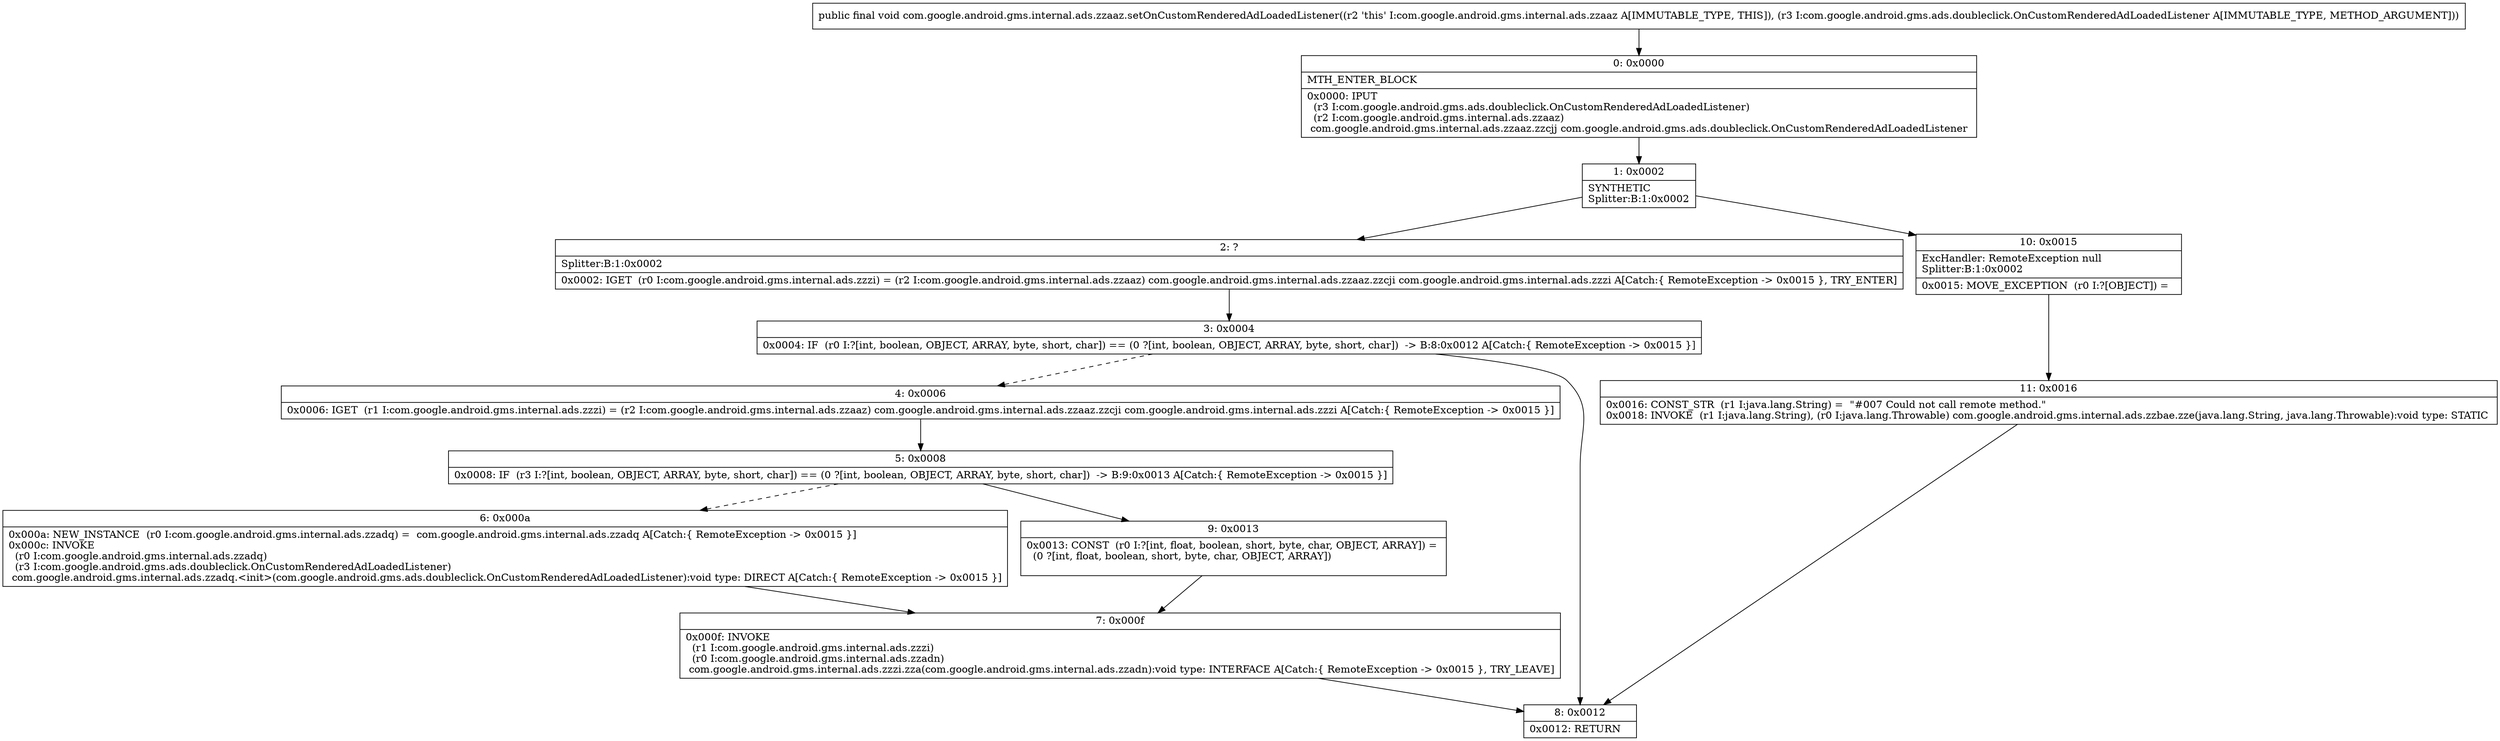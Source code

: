 digraph "CFG forcom.google.android.gms.internal.ads.zzaaz.setOnCustomRenderedAdLoadedListener(Lcom\/google\/android\/gms\/ads\/doubleclick\/OnCustomRenderedAdLoadedListener;)V" {
Node_0 [shape=record,label="{0\:\ 0x0000|MTH_ENTER_BLOCK\l|0x0000: IPUT  \l  (r3 I:com.google.android.gms.ads.doubleclick.OnCustomRenderedAdLoadedListener)\l  (r2 I:com.google.android.gms.internal.ads.zzaaz)\l com.google.android.gms.internal.ads.zzaaz.zzcjj com.google.android.gms.ads.doubleclick.OnCustomRenderedAdLoadedListener \l}"];
Node_1 [shape=record,label="{1\:\ 0x0002|SYNTHETIC\lSplitter:B:1:0x0002\l}"];
Node_2 [shape=record,label="{2\:\ ?|Splitter:B:1:0x0002\l|0x0002: IGET  (r0 I:com.google.android.gms.internal.ads.zzzi) = (r2 I:com.google.android.gms.internal.ads.zzaaz) com.google.android.gms.internal.ads.zzaaz.zzcji com.google.android.gms.internal.ads.zzzi A[Catch:\{ RemoteException \-\> 0x0015 \}, TRY_ENTER]\l}"];
Node_3 [shape=record,label="{3\:\ 0x0004|0x0004: IF  (r0 I:?[int, boolean, OBJECT, ARRAY, byte, short, char]) == (0 ?[int, boolean, OBJECT, ARRAY, byte, short, char])  \-\> B:8:0x0012 A[Catch:\{ RemoteException \-\> 0x0015 \}]\l}"];
Node_4 [shape=record,label="{4\:\ 0x0006|0x0006: IGET  (r1 I:com.google.android.gms.internal.ads.zzzi) = (r2 I:com.google.android.gms.internal.ads.zzaaz) com.google.android.gms.internal.ads.zzaaz.zzcji com.google.android.gms.internal.ads.zzzi A[Catch:\{ RemoteException \-\> 0x0015 \}]\l}"];
Node_5 [shape=record,label="{5\:\ 0x0008|0x0008: IF  (r3 I:?[int, boolean, OBJECT, ARRAY, byte, short, char]) == (0 ?[int, boolean, OBJECT, ARRAY, byte, short, char])  \-\> B:9:0x0013 A[Catch:\{ RemoteException \-\> 0x0015 \}]\l}"];
Node_6 [shape=record,label="{6\:\ 0x000a|0x000a: NEW_INSTANCE  (r0 I:com.google.android.gms.internal.ads.zzadq) =  com.google.android.gms.internal.ads.zzadq A[Catch:\{ RemoteException \-\> 0x0015 \}]\l0x000c: INVOKE  \l  (r0 I:com.google.android.gms.internal.ads.zzadq)\l  (r3 I:com.google.android.gms.ads.doubleclick.OnCustomRenderedAdLoadedListener)\l com.google.android.gms.internal.ads.zzadq.\<init\>(com.google.android.gms.ads.doubleclick.OnCustomRenderedAdLoadedListener):void type: DIRECT A[Catch:\{ RemoteException \-\> 0x0015 \}]\l}"];
Node_7 [shape=record,label="{7\:\ 0x000f|0x000f: INVOKE  \l  (r1 I:com.google.android.gms.internal.ads.zzzi)\l  (r0 I:com.google.android.gms.internal.ads.zzadn)\l com.google.android.gms.internal.ads.zzzi.zza(com.google.android.gms.internal.ads.zzadn):void type: INTERFACE A[Catch:\{ RemoteException \-\> 0x0015 \}, TRY_LEAVE]\l}"];
Node_8 [shape=record,label="{8\:\ 0x0012|0x0012: RETURN   \l}"];
Node_9 [shape=record,label="{9\:\ 0x0013|0x0013: CONST  (r0 I:?[int, float, boolean, short, byte, char, OBJECT, ARRAY]) = \l  (0 ?[int, float, boolean, short, byte, char, OBJECT, ARRAY])\l \l}"];
Node_10 [shape=record,label="{10\:\ 0x0015|ExcHandler: RemoteException null\lSplitter:B:1:0x0002\l|0x0015: MOVE_EXCEPTION  (r0 I:?[OBJECT]) =  \l}"];
Node_11 [shape=record,label="{11\:\ 0x0016|0x0016: CONST_STR  (r1 I:java.lang.String) =  \"#007 Could not call remote method.\" \l0x0018: INVOKE  (r1 I:java.lang.String), (r0 I:java.lang.Throwable) com.google.android.gms.internal.ads.zzbae.zze(java.lang.String, java.lang.Throwable):void type: STATIC \l}"];
MethodNode[shape=record,label="{public final void com.google.android.gms.internal.ads.zzaaz.setOnCustomRenderedAdLoadedListener((r2 'this' I:com.google.android.gms.internal.ads.zzaaz A[IMMUTABLE_TYPE, THIS]), (r3 I:com.google.android.gms.ads.doubleclick.OnCustomRenderedAdLoadedListener A[IMMUTABLE_TYPE, METHOD_ARGUMENT])) }"];
MethodNode -> Node_0;
Node_0 -> Node_1;
Node_1 -> Node_2;
Node_1 -> Node_10;
Node_2 -> Node_3;
Node_3 -> Node_4[style=dashed];
Node_3 -> Node_8;
Node_4 -> Node_5;
Node_5 -> Node_6[style=dashed];
Node_5 -> Node_9;
Node_6 -> Node_7;
Node_7 -> Node_8;
Node_9 -> Node_7;
Node_10 -> Node_11;
Node_11 -> Node_8;
}

